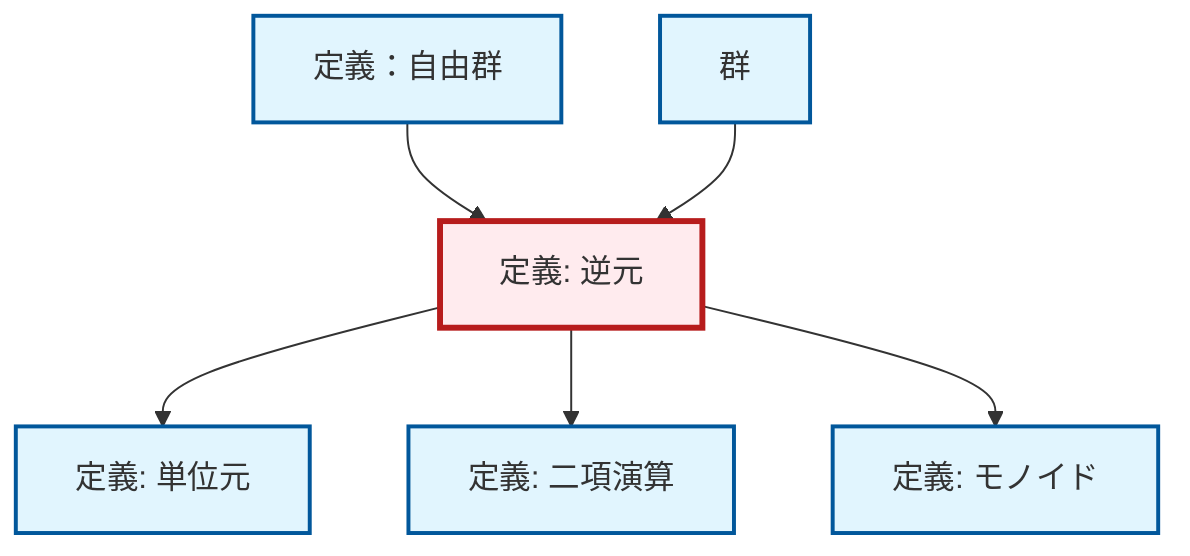 graph TD
    classDef definition fill:#e1f5fe,stroke:#01579b,stroke-width:2px
    classDef theorem fill:#f3e5f5,stroke:#4a148c,stroke-width:2px
    classDef axiom fill:#fff3e0,stroke:#e65100,stroke-width:2px
    classDef example fill:#e8f5e9,stroke:#1b5e20,stroke-width:2px
    classDef current fill:#ffebee,stroke:#b71c1c,stroke-width:3px
    def-group["群"]:::definition
    def-monoid["定義: モノイド"]:::definition
    def-identity-element["定義: 単位元"]:::definition
    def-free-group["定義：自由群"]:::definition
    def-binary-operation["定義: 二項演算"]:::definition
    def-inverse-element["定義: 逆元"]:::definition
    def-free-group --> def-inverse-element
    def-inverse-element --> def-identity-element
    def-group --> def-inverse-element
    def-inverse-element --> def-binary-operation
    def-inverse-element --> def-monoid
    class def-inverse-element current